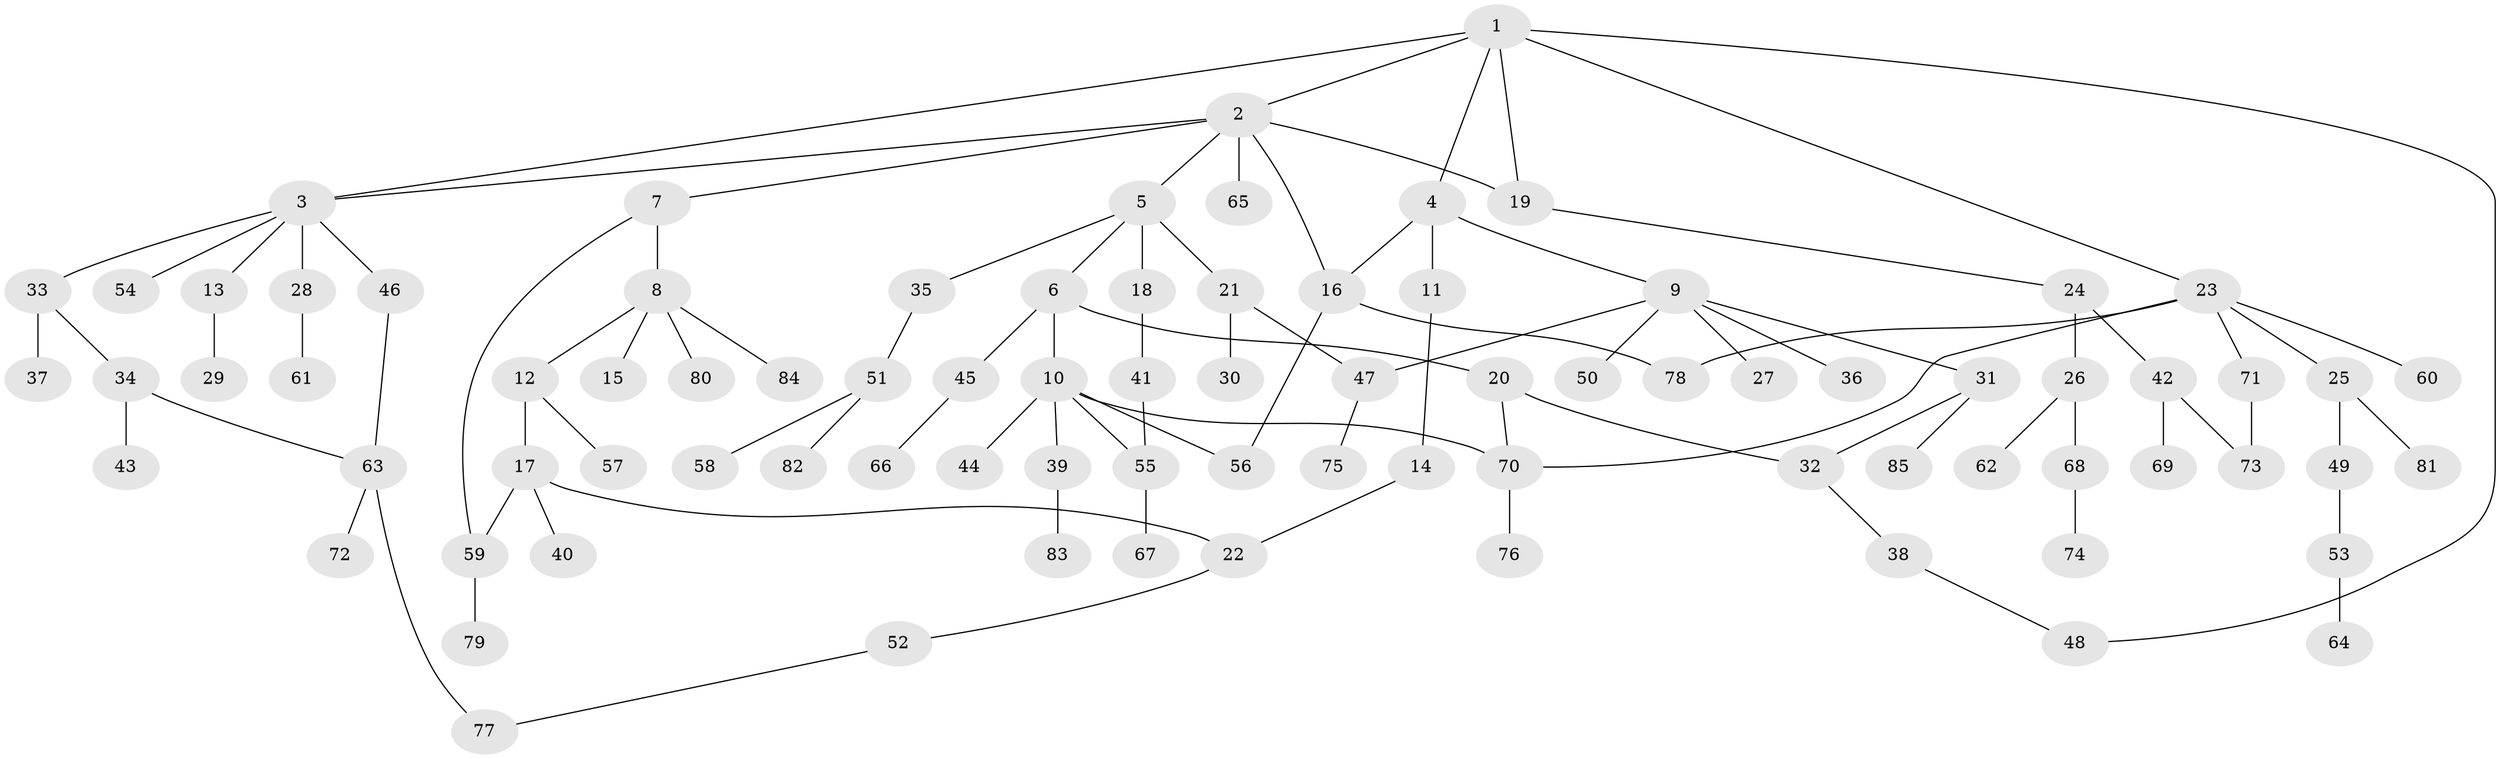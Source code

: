 // Generated by graph-tools (version 1.1) at 2025/13/03/09/25 04:13:18]
// undirected, 85 vertices, 100 edges
graph export_dot {
graph [start="1"]
  node [color=gray90,style=filled];
  1;
  2;
  3;
  4;
  5;
  6;
  7;
  8;
  9;
  10;
  11;
  12;
  13;
  14;
  15;
  16;
  17;
  18;
  19;
  20;
  21;
  22;
  23;
  24;
  25;
  26;
  27;
  28;
  29;
  30;
  31;
  32;
  33;
  34;
  35;
  36;
  37;
  38;
  39;
  40;
  41;
  42;
  43;
  44;
  45;
  46;
  47;
  48;
  49;
  50;
  51;
  52;
  53;
  54;
  55;
  56;
  57;
  58;
  59;
  60;
  61;
  62;
  63;
  64;
  65;
  66;
  67;
  68;
  69;
  70;
  71;
  72;
  73;
  74;
  75;
  76;
  77;
  78;
  79;
  80;
  81;
  82;
  83;
  84;
  85;
  1 -- 2;
  1 -- 4;
  1 -- 19;
  1 -- 23;
  1 -- 48;
  1 -- 3;
  2 -- 3;
  2 -- 5;
  2 -- 7;
  2 -- 16;
  2 -- 65;
  2 -- 19;
  3 -- 13;
  3 -- 28;
  3 -- 33;
  3 -- 46;
  3 -- 54;
  4 -- 9;
  4 -- 11;
  4 -- 16;
  5 -- 6;
  5 -- 18;
  5 -- 21;
  5 -- 35;
  6 -- 10;
  6 -- 20;
  6 -- 45;
  7 -- 8;
  7 -- 59;
  8 -- 12;
  8 -- 15;
  8 -- 80;
  8 -- 84;
  9 -- 27;
  9 -- 31;
  9 -- 36;
  9 -- 50;
  9 -- 47;
  10 -- 39;
  10 -- 44;
  10 -- 55;
  10 -- 56;
  10 -- 70;
  11 -- 14;
  12 -- 17;
  12 -- 57;
  13 -- 29;
  14 -- 22;
  16 -- 78;
  16 -- 56;
  17 -- 40;
  17 -- 22;
  17 -- 59;
  18 -- 41;
  19 -- 24;
  20 -- 32;
  20 -- 70;
  21 -- 30;
  21 -- 47;
  22 -- 52;
  23 -- 25;
  23 -- 60;
  23 -- 71;
  23 -- 70;
  23 -- 78;
  24 -- 26;
  24 -- 42;
  25 -- 49;
  25 -- 81;
  26 -- 62;
  26 -- 68;
  28 -- 61;
  31 -- 85;
  31 -- 32;
  32 -- 38;
  33 -- 34;
  33 -- 37;
  34 -- 43;
  34 -- 63;
  35 -- 51;
  38 -- 48;
  39 -- 83;
  41 -- 55;
  42 -- 69;
  42 -- 73;
  45 -- 66;
  46 -- 63;
  47 -- 75;
  49 -- 53;
  51 -- 58;
  51 -- 82;
  52 -- 77;
  53 -- 64;
  55 -- 67;
  59 -- 79;
  63 -- 72;
  63 -- 77;
  68 -- 74;
  70 -- 76;
  71 -- 73;
}
